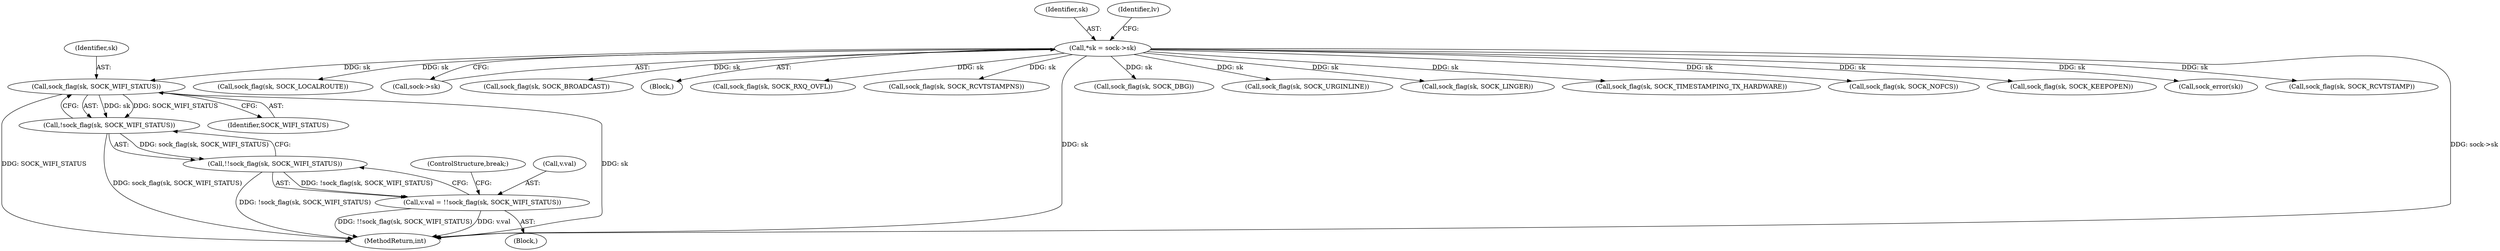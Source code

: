 digraph "0_linux_82981930125abfd39d7c8378a9cfdf5e1be2002b@pointer" {
"1000680" [label="(Call,sock_flag(sk, SOCK_WIFI_STATUS))"];
"1000109" [label="(Call,*sk = sock->sk)"];
"1000679" [label="(Call,!sock_flag(sk, SOCK_WIFI_STATUS))"];
"1000678" [label="(Call,!!sock_flag(sk, SOCK_WIFI_STATUS))"];
"1000674" [label="(Call,v.val = !!sock_flag(sk, SOCK_WIFI_STATUS))"];
"1000678" [label="(Call,!!sock_flag(sk, SOCK_WIFI_STATUS))"];
"1000674" [label="(Call,v.val = !!sock_flag(sk, SOCK_WIFI_STATUS))"];
"1000683" [label="(ControlStructure,break;)"];
"1000158" [label="(Call,sock_flag(sk, SOCK_LOCALROUTE))"];
"1000111" [label="(Call,sock->sk)"];
"1000679" [label="(Call,!sock_flag(sk, SOCK_WIFI_STATUS))"];
"1000682" [label="(Identifier,SOCK_WIFI_STATUS)"];
"1000169" [label="(Call,sock_flag(sk, SOCK_BROADCAST))"];
"1000675" [label="(Call,v.val)"];
"1000109" [label="(Call,*sk = sock->sk)"];
"1000107" [label="(Block,)"];
"1000143" [label="(Block,)"];
"1000681" [label="(Identifier,sk)"];
"1000669" [label="(Call,sock_flag(sk, SOCK_RXQ_OVFL))"];
"1000345" [label="(Call,sock_flag(sk, SOCK_RCVTSTAMPNS))"];
"1000149" [label="(Call,sock_flag(sk, SOCK_DBG))"];
"1000110" [label="(Identifier,sk)"];
"1000270" [label="(Call,sock_flag(sk, SOCK_URGINLINE))"];
"1000307" [label="(Call,sock_flag(sk, SOCK_LINGER))"];
"1000356" [label="(Call,sock_flag(sk, SOCK_TIMESTAMPING_TX_HARDWARE))"];
"1000710" [label="(Call,sock_flag(sk, SOCK_NOFCS))"];
"1000207" [label="(Call,sock_flag(sk, SOCK_KEEPOPEN))"];
"1000244" [label="(Call,sock_error(sk))"];
"1000332" [label="(Call,sock_flag(sk, SOCK_RCVTSTAMP))"];
"1000744" [label="(MethodReturn,int)"];
"1000117" [label="(Identifier,lv)"];
"1000680" [label="(Call,sock_flag(sk, SOCK_WIFI_STATUS))"];
"1000680" -> "1000679"  [label="AST: "];
"1000680" -> "1000682"  [label="CFG: "];
"1000681" -> "1000680"  [label="AST: "];
"1000682" -> "1000680"  [label="AST: "];
"1000679" -> "1000680"  [label="CFG: "];
"1000680" -> "1000744"  [label="DDG: sk"];
"1000680" -> "1000744"  [label="DDG: SOCK_WIFI_STATUS"];
"1000680" -> "1000679"  [label="DDG: sk"];
"1000680" -> "1000679"  [label="DDG: SOCK_WIFI_STATUS"];
"1000109" -> "1000680"  [label="DDG: sk"];
"1000109" -> "1000107"  [label="AST: "];
"1000109" -> "1000111"  [label="CFG: "];
"1000110" -> "1000109"  [label="AST: "];
"1000111" -> "1000109"  [label="AST: "];
"1000117" -> "1000109"  [label="CFG: "];
"1000109" -> "1000744"  [label="DDG: sk"];
"1000109" -> "1000744"  [label="DDG: sock->sk"];
"1000109" -> "1000149"  [label="DDG: sk"];
"1000109" -> "1000158"  [label="DDG: sk"];
"1000109" -> "1000169"  [label="DDG: sk"];
"1000109" -> "1000207"  [label="DDG: sk"];
"1000109" -> "1000244"  [label="DDG: sk"];
"1000109" -> "1000270"  [label="DDG: sk"];
"1000109" -> "1000307"  [label="DDG: sk"];
"1000109" -> "1000332"  [label="DDG: sk"];
"1000109" -> "1000345"  [label="DDG: sk"];
"1000109" -> "1000356"  [label="DDG: sk"];
"1000109" -> "1000669"  [label="DDG: sk"];
"1000109" -> "1000710"  [label="DDG: sk"];
"1000679" -> "1000678"  [label="AST: "];
"1000678" -> "1000679"  [label="CFG: "];
"1000679" -> "1000744"  [label="DDG: sock_flag(sk, SOCK_WIFI_STATUS)"];
"1000679" -> "1000678"  [label="DDG: sock_flag(sk, SOCK_WIFI_STATUS)"];
"1000678" -> "1000674"  [label="AST: "];
"1000674" -> "1000678"  [label="CFG: "];
"1000678" -> "1000744"  [label="DDG: !sock_flag(sk, SOCK_WIFI_STATUS)"];
"1000678" -> "1000674"  [label="DDG: !sock_flag(sk, SOCK_WIFI_STATUS)"];
"1000674" -> "1000143"  [label="AST: "];
"1000675" -> "1000674"  [label="AST: "];
"1000683" -> "1000674"  [label="CFG: "];
"1000674" -> "1000744"  [label="DDG: !!sock_flag(sk, SOCK_WIFI_STATUS)"];
"1000674" -> "1000744"  [label="DDG: v.val"];
}
